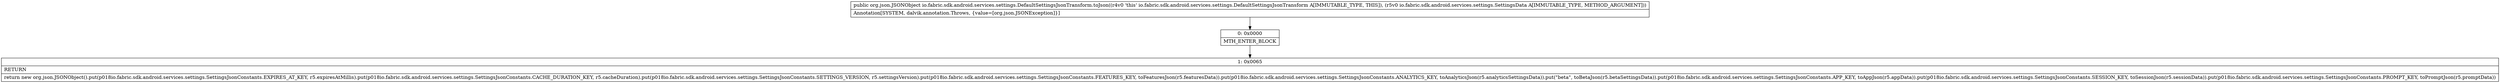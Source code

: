 digraph "CFG forio.fabric.sdk.android.services.settings.DefaultSettingsJsonTransform.toJson(Lio\/fabric\/sdk\/android\/services\/settings\/SettingsData;)Lorg\/json\/JSONObject;" {
Node_0 [shape=record,label="{0\:\ 0x0000|MTH_ENTER_BLOCK\l}"];
Node_1 [shape=record,label="{1\:\ 0x0065|RETURN\l|return new org.json.JSONObject().put(p018io.fabric.sdk.android.services.settings.SettingsJsonConstants.EXPIRES_AT_KEY, r5.expiresAtMillis).put(p018io.fabric.sdk.android.services.settings.SettingsJsonConstants.CACHE_DURATION_KEY, r5.cacheDuration).put(p018io.fabric.sdk.android.services.settings.SettingsJsonConstants.SETTINGS_VERSION, r5.settingsVersion).put(p018io.fabric.sdk.android.services.settings.SettingsJsonConstants.FEATURES_KEY, toFeaturesJson(r5.featuresData)).put(p018io.fabric.sdk.android.services.settings.SettingsJsonConstants.ANALYTICS_KEY, toAnalyticsJson(r5.analyticsSettingsData)).put(\"beta\", toBetaJson(r5.betaSettingsData)).put(p018io.fabric.sdk.android.services.settings.SettingsJsonConstants.APP_KEY, toAppJson(r5.appData)).put(p018io.fabric.sdk.android.services.settings.SettingsJsonConstants.SESSION_KEY, toSessionJson(r5.sessionData)).put(p018io.fabric.sdk.android.services.settings.SettingsJsonConstants.PROMPT_KEY, toPromptJson(r5.promptData))\l}"];
MethodNode[shape=record,label="{public org.json.JSONObject io.fabric.sdk.android.services.settings.DefaultSettingsJsonTransform.toJson((r4v0 'this' io.fabric.sdk.android.services.settings.DefaultSettingsJsonTransform A[IMMUTABLE_TYPE, THIS]), (r5v0 io.fabric.sdk.android.services.settings.SettingsData A[IMMUTABLE_TYPE, METHOD_ARGUMENT]))  | Annotation[SYSTEM, dalvik.annotation.Throws, \{value=[org.json.JSONException]\}]\l}"];
MethodNode -> Node_0;
Node_0 -> Node_1;
}

